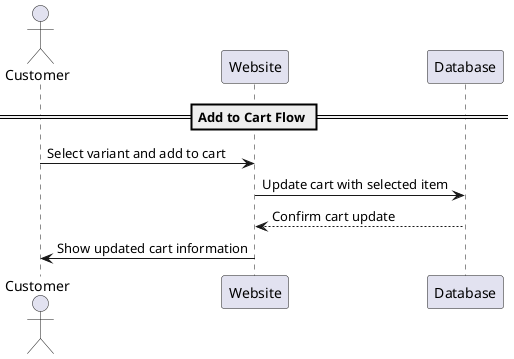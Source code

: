 @startuml

== Add to Cart Flow ==
actor Customer
participant Website
participant Database

Customer -> Website: Select variant and add to cart
Website -> Database: Update cart with selected item
Database --> Website: Confirm cart update
Website -> Customer: Show updated cart information

@enduml
